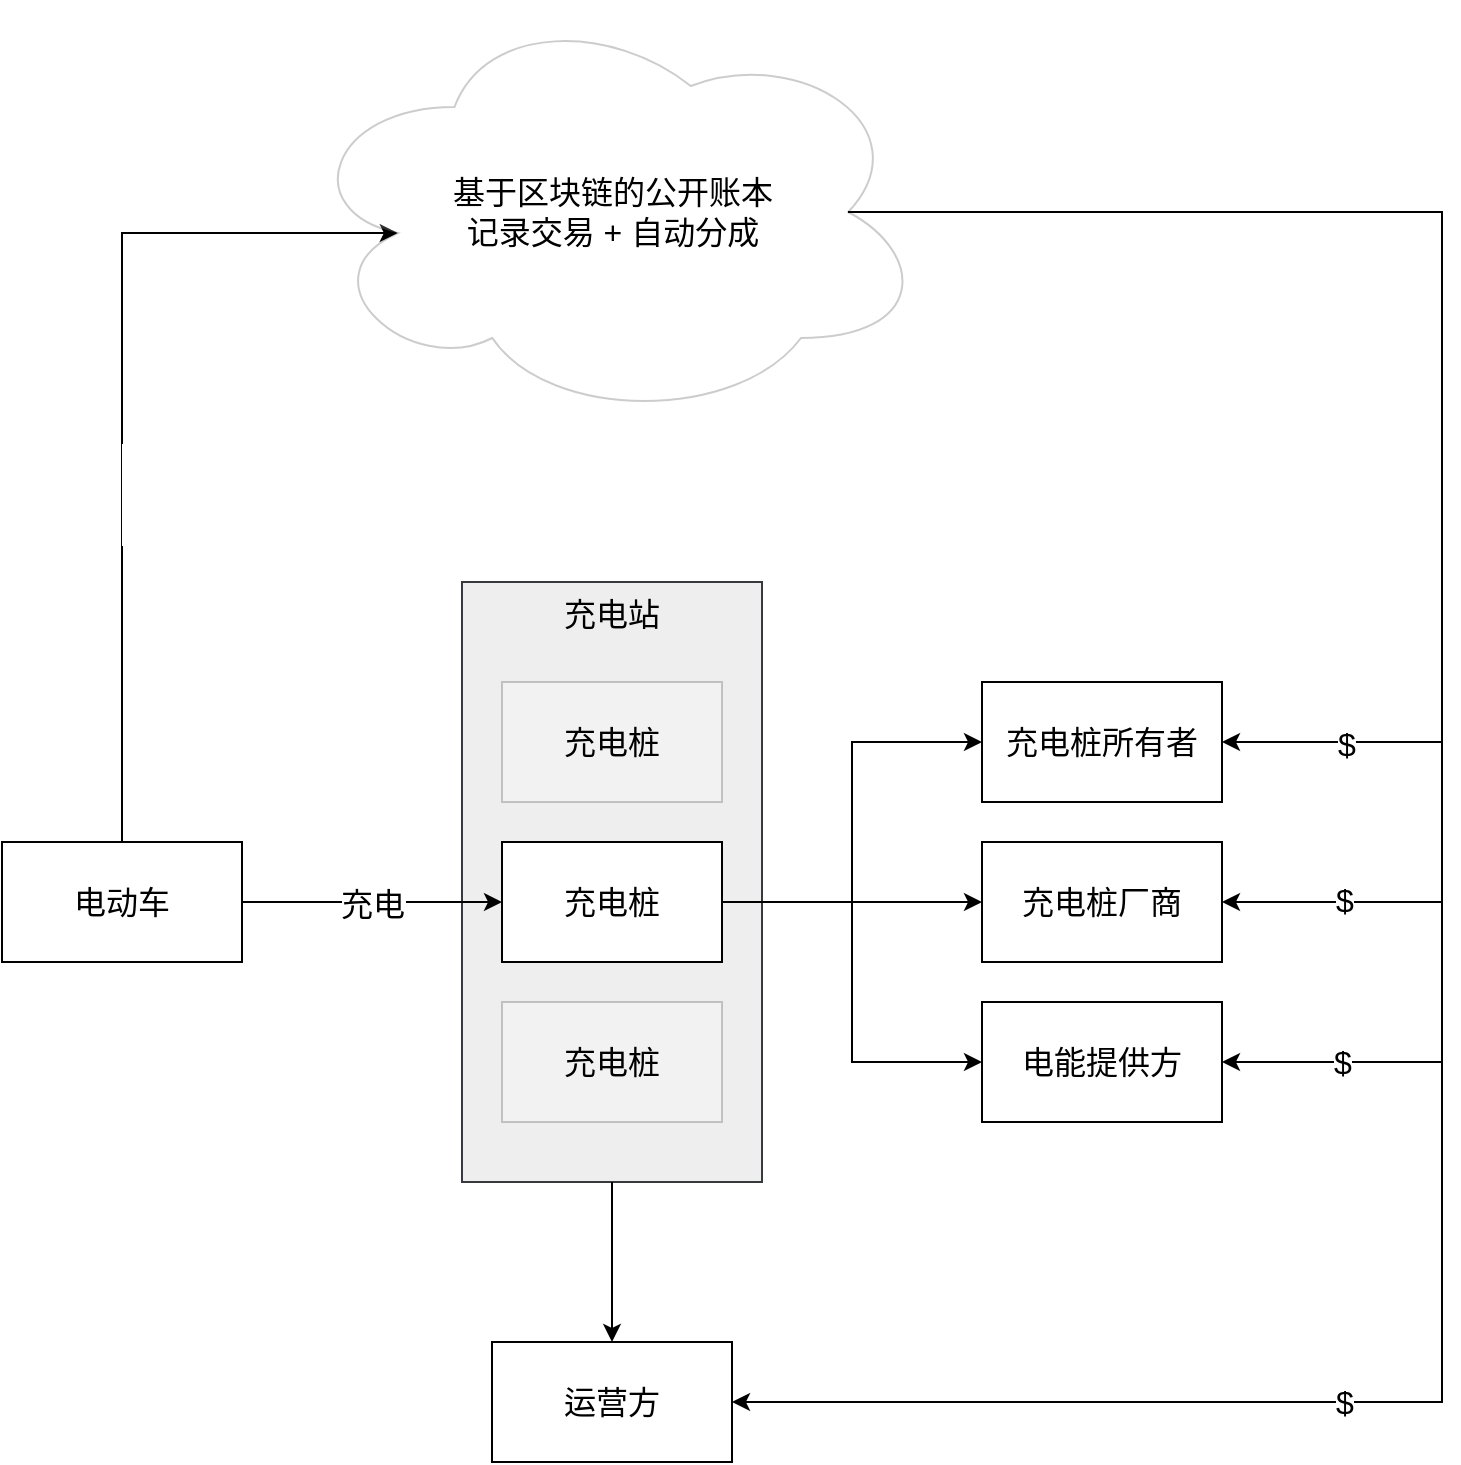 <mxfile pages="2" version="11.2.5" type="device"><diagram id="XSb_CS_7jkT5rqsA8XrX" name="overflow"><mxGraphModel dx="1106" dy="832" grid="1" gridSize="10" guides="1" tooltips="1" connect="1" arrows="1" fold="1" page="1" pageScale="1" pageWidth="1169" pageHeight="827" math="0" shadow="0"><root><mxCell id="0"/><mxCell id="1" parent="0"/><mxCell id="xYwg72ASMEs0yycTH2mA-2" value="充电站" style="rounded=0;whiteSpace=wrap;html=1;fontSize=16;verticalAlign=top;fillColor=#eeeeee;strokeColor=#36393d;" parent="1" vertex="1"><mxGeometry x="400" y="290" width="150" height="300" as="geometry"/></mxCell><mxCell id="xYwg72ASMEs0yycTH2mA-3" value="" style="edgeStyle=orthogonalEdgeStyle;rounded=0;orthogonalLoop=1;jettySize=auto;html=1;fontSize=16;entryX=0;entryY=0.5;entryDx=0;entryDy=0;" parent="1" source="xYwg72ASMEs0yycTH2mA-1" target="xYwg72ASMEs0yycTH2mA-10" edge="1"><mxGeometry relative="1" as="geometry"/></mxCell><mxCell id="xYwg72ASMEs0yycTH2mA-22" value="充电" style="text;html=1;resizable=0;points=[];align=center;verticalAlign=middle;labelBackgroundColor=#ffffff;fontSize=16;" parent="xYwg72ASMEs0yycTH2mA-3" vertex="1" connectable="0"><mxGeometry y="-1" relative="1" as="geometry"><mxPoint as="offset"/></mxGeometry></mxCell><mxCell id="xYwg72ASMEs0yycTH2mA-24" style="edgeStyle=orthogonalEdgeStyle;rounded=0;orthogonalLoop=1;jettySize=auto;html=1;exitX=0.5;exitY=0;exitDx=0;exitDy=0;entryX=0.16;entryY=0.55;entryDx=0;entryDy=0;entryPerimeter=0;fontSize=16;" parent="1" source="xYwg72ASMEs0yycTH2mA-1" target="xYwg72ASMEs0yycTH2mA-23" edge="1"><mxGeometry relative="1" as="geometry"><Array as="points"><mxPoint x="230" y="116"/></Array></mxGeometry></mxCell><mxCell id="xYwg72ASMEs0yycTH2mA-25" value="$$$$" style="text;html=1;resizable=0;points=[];align=center;verticalAlign=middle;labelBackgroundColor=#ffffff;fontSize=16;" parent="xYwg72ASMEs0yycTH2mA-24" vertex="1" connectable="0"><mxGeometry x="-0.213" relative="1" as="geometry"><mxPoint as="offset"/></mxGeometry></mxCell><mxCell id="xYwg72ASMEs0yycTH2mA-1" value="电动车" style="rounded=0;whiteSpace=wrap;html=1;fontSize=16;" parent="1" vertex="1"><mxGeometry x="170" y="420" width="120" height="60" as="geometry"/></mxCell><mxCell id="xYwg72ASMEs0yycTH2mA-5" value="" style="edgeStyle=orthogonalEdgeStyle;rounded=0;orthogonalLoop=1;jettySize=auto;html=1;fontSize=16;" parent="1" source="xYwg72ASMEs0yycTH2mA-2" target="xYwg72ASMEs0yycTH2mA-4" edge="1"><mxGeometry relative="1" as="geometry"/></mxCell><mxCell id="xYwg72ASMEs0yycTH2mA-4" value="运营方" style="rounded=0;whiteSpace=wrap;html=1;fontSize=16;" parent="1" vertex="1"><mxGeometry x="415" y="670" width="120" height="60" as="geometry"/></mxCell><mxCell id="xYwg72ASMEs0yycTH2mA-6" value="充电桩所有者" style="rounded=0;whiteSpace=wrap;html=1;fontSize=16;" parent="1" vertex="1"><mxGeometry x="660" y="340" width="120" height="60" as="geometry"/></mxCell><mxCell id="xYwg72ASMEs0yycTH2mA-16" style="edgeStyle=orthogonalEdgeStyle;rounded=0;orthogonalLoop=1;jettySize=auto;html=1;exitX=1;exitY=0.5;exitDx=0;exitDy=0;entryX=0;entryY=0.5;entryDx=0;entryDy=0;fontSize=16;" parent="1" source="xYwg72ASMEs0yycTH2mA-10" target="xYwg72ASMEs0yycTH2mA-6" edge="1"><mxGeometry relative="1" as="geometry"/></mxCell><mxCell id="xYwg72ASMEs0yycTH2mA-20" style="edgeStyle=orthogonalEdgeStyle;rounded=0;orthogonalLoop=1;jettySize=auto;html=1;exitX=1;exitY=0.5;exitDx=0;exitDy=0;entryX=0;entryY=0.5;entryDx=0;entryDy=0;fontSize=16;" parent="1" source="xYwg72ASMEs0yycTH2mA-10" target="xYwg72ASMEs0yycTH2mA-18" edge="1"><mxGeometry relative="1" as="geometry"/></mxCell><mxCell id="xYwg72ASMEs0yycTH2mA-21" style="edgeStyle=orthogonalEdgeStyle;rounded=0;orthogonalLoop=1;jettySize=auto;html=1;exitX=1;exitY=0.5;exitDx=0;exitDy=0;entryX=0;entryY=0.5;entryDx=0;entryDy=0;fontSize=16;" parent="1" source="xYwg72ASMEs0yycTH2mA-10" target="xYwg72ASMEs0yycTH2mA-19" edge="1"><mxGeometry relative="1" as="geometry"/></mxCell><mxCell id="xYwg72ASMEs0yycTH2mA-10" value="充电桩" style="rounded=0;whiteSpace=wrap;html=1;fontSize=16;" parent="1" vertex="1"><mxGeometry x="420" y="420" width="110" height="60" as="geometry"/></mxCell><mxCell id="xYwg72ASMEs0yycTH2mA-12" value="充电桩" style="rounded=0;whiteSpace=wrap;html=1;fontSize=16;opacity=20;" parent="1" vertex="1"><mxGeometry x="420" y="500" width="110" height="60" as="geometry"/></mxCell><mxCell id="xYwg72ASMEs0yycTH2mA-17" value="充电桩" style="rounded=0;whiteSpace=wrap;html=1;fontSize=16;opacity=20;" parent="1" vertex="1"><mxGeometry x="420" y="340" width="110" height="60" as="geometry"/></mxCell><mxCell id="xYwg72ASMEs0yycTH2mA-18" value="充电桩厂商" style="rounded=0;whiteSpace=wrap;html=1;fontSize=16;" parent="1" vertex="1"><mxGeometry x="660" y="420" width="120" height="60" as="geometry"/></mxCell><mxCell id="xYwg72ASMEs0yycTH2mA-19" value="电能提供方" style="rounded=0;whiteSpace=wrap;html=1;fontSize=16;" parent="1" vertex="1"><mxGeometry x="660" y="500" width="120" height="60" as="geometry"/></mxCell><mxCell id="xYwg72ASMEs0yycTH2mA-26" style="edgeStyle=orthogonalEdgeStyle;rounded=0;orthogonalLoop=1;jettySize=auto;html=1;exitX=0.875;exitY=0.5;exitDx=0;exitDy=0;exitPerimeter=0;entryX=1;entryY=0.5;entryDx=0;entryDy=0;fontSize=16;" parent="1" source="xYwg72ASMEs0yycTH2mA-23" target="xYwg72ASMEs0yycTH2mA-6" edge="1"><mxGeometry relative="1" as="geometry"><Array as="points"><mxPoint x="890" y="105"/><mxPoint x="890" y="370"/></Array></mxGeometry></mxCell><mxCell id="xYwg72ASMEs0yycTH2mA-29" value="$" style="text;html=1;resizable=0;points=[];align=center;verticalAlign=middle;labelBackgroundColor=#ffffff;fontSize=16;" parent="xYwg72ASMEs0yycTH2mA-26" vertex="1" connectable="0"><mxGeometry x="0.816" y="1" relative="1" as="geometry"><mxPoint as="offset"/></mxGeometry></mxCell><mxCell id="xYwg72ASMEs0yycTH2mA-23" value="基于区块链的公开账本&lt;br&gt;记录交易 + 自动分成" style="ellipse;shape=cloud;whiteSpace=wrap;html=1;fontSize=16;opacity=20;verticalAlign=middle;" parent="1" vertex="1"><mxGeometry x="317.5" width="315" height="210" as="geometry"/></mxCell><mxCell id="xYwg72ASMEs0yycTH2mA-27" style="edgeStyle=orthogonalEdgeStyle;rounded=0;orthogonalLoop=1;jettySize=auto;html=1;exitX=0.875;exitY=0.5;exitDx=0;exitDy=0;exitPerimeter=0;fontSize=16;" parent="1" source="xYwg72ASMEs0yycTH2mA-23" edge="1"><mxGeometry relative="1" as="geometry"><mxPoint x="593" y="105" as="sourcePoint"/><mxPoint x="780" y="450" as="targetPoint"/><Array as="points"><mxPoint x="890" y="105"/><mxPoint x="890" y="450"/><mxPoint x="780" y="450"/></Array></mxGeometry></mxCell><mxCell id="xYwg72ASMEs0yycTH2mA-30" value="$" style="text;html=1;resizable=0;points=[];align=center;verticalAlign=middle;labelBackgroundColor=#ffffff;fontSize=16;" parent="xYwg72ASMEs0yycTH2mA-27" vertex="1" connectable="0"><mxGeometry x="0.84" y="-1" relative="1" as="geometry"><mxPoint as="offset"/></mxGeometry></mxCell><mxCell id="xYwg72ASMEs0yycTH2mA-28" style="edgeStyle=orthogonalEdgeStyle;rounded=0;orthogonalLoop=1;jettySize=auto;html=1;exitX=0.875;exitY=0.5;exitDx=0;exitDy=0;exitPerimeter=0;fontSize=16;" parent="1" source="xYwg72ASMEs0yycTH2mA-23" edge="1"><mxGeometry relative="1" as="geometry"><mxPoint x="593" y="105" as="sourcePoint"/><mxPoint x="780" y="530" as="targetPoint"/><Array as="points"><mxPoint x="890" y="105"/><mxPoint x="890" y="530"/><mxPoint x="780" y="530"/></Array></mxGeometry></mxCell><mxCell id="xYwg72ASMEs0yycTH2mA-31" value="$" style="text;html=1;resizable=0;points=[];align=center;verticalAlign=middle;labelBackgroundColor=#ffffff;fontSize=16;" parent="xYwg72ASMEs0yycTH2mA-28" vertex="1" connectable="0"><mxGeometry x="0.839" relative="1" as="geometry"><mxPoint x="-7" as="offset"/></mxGeometry></mxCell><mxCell id="xYwg72ASMEs0yycTH2mA-32" style="edgeStyle=orthogonalEdgeStyle;rounded=0;orthogonalLoop=1;jettySize=auto;html=1;exitX=0.875;exitY=0.5;exitDx=0;exitDy=0;exitPerimeter=0;fontSize=16;entryX=1;entryY=0.5;entryDx=0;entryDy=0;" parent="1" source="xYwg72ASMEs0yycTH2mA-23" target="xYwg72ASMEs0yycTH2mA-4" edge="1"><mxGeometry relative="1" as="geometry"><mxPoint x="593" y="105" as="sourcePoint"/><mxPoint x="780" y="530" as="targetPoint"/><Array as="points"><mxPoint x="890" y="105"/><mxPoint x="890" y="700"/></Array></mxGeometry></mxCell><mxCell id="xYwg72ASMEs0yycTH2mA-33" value="$" style="text;html=1;resizable=0;points=[];align=center;verticalAlign=middle;labelBackgroundColor=#ffffff;fontSize=16;" parent="xYwg72ASMEs0yycTH2mA-32" vertex="1" connectable="0"><mxGeometry x="0.839" relative="1" as="geometry"><mxPoint x="205" as="offset"/></mxGeometry></mxCell></root></mxGraphModel></diagram><diagram id="3QTaH-E8li441mQbYaCf" name="matrix"><mxGraphModel dx="1106" dy="832" grid="1" gridSize="10" guides="1" tooltips="1" connect="1" arrows="1" fold="1" page="1" pageScale="1" pageWidth="1169" pageHeight="827" math="0" shadow="0"><root><mxCell id="K1b_Zq07NGdM-rdtogdD-0"/><mxCell id="K1b_Zq07NGdM-rdtogdD-1" parent="K1b_Zq07NGdM-rdtogdD-0"/><mxCell id="aLlJH-nYzMYjnF7Na-zC-0" value="自己的充电桩" style="rounded=0;whiteSpace=wrap;html=1;fontSize=16;" vertex="1" parent="K1b_Zq07NGdM-rdtogdD-1"><mxGeometry x="300" y="240" width="120" height="40" as="geometry"/></mxCell><mxCell id="aLlJH-nYzMYjnF7Na-zC-1" value="别人的充电桩" style="rounded=0;whiteSpace=wrap;html=1;fontSize=16;" vertex="1" parent="K1b_Zq07NGdM-rdtogdD-1"><mxGeometry x="420" y="240" width="120" height="40" as="geometry"/></mxCell><mxCell id="aLlJH-nYzMYjnF7Na-zC-2" value="不花不赚" style="rounded=0;whiteSpace=wrap;html=1;fontSize=16;" vertex="1" parent="K1b_Zq07NGdM-rdtogdD-1"><mxGeometry x="300" y="280" width="120" height="40" as="geometry"/></mxCell><mxCell id="aLlJH-nYzMYjnF7Na-zC-3" value="花 Token" style="rounded=0;whiteSpace=wrap;html=1;fontSize=16;" vertex="1" parent="K1b_Zq07NGdM-rdtogdD-1"><mxGeometry x="420" y="280" width="120" height="40" as="geometry"/></mxCell><mxCell id="aLlJH-nYzMYjnF7Na-zC-4" value="自己的车" style="rounded=0;whiteSpace=wrap;html=1;fontSize=16;" vertex="1" parent="K1b_Zq07NGdM-rdtogdD-1"><mxGeometry x="180" y="280" width="120" height="40" as="geometry"/></mxCell><mxCell id="aLlJH-nYzMYjnF7Na-zC-5" value="别人的车" style="rounded=0;whiteSpace=wrap;html=1;fontSize=16;" vertex="1" parent="K1b_Zq07NGdM-rdtogdD-1"><mxGeometry x="180" y="320" width="120" height="40" as="geometry"/></mxCell><mxCell id="aLlJH-nYzMYjnF7Na-zC-6" value="赚 Token" style="rounded=0;whiteSpace=wrap;html=1;fontSize=16;" vertex="1" parent="K1b_Zq07NGdM-rdtogdD-1"><mxGeometry x="300" y="320" width="120" height="40" as="geometry"/></mxCell><mxCell id="aLlJH-nYzMYjnF7Na-zC-7" value="-" style="rounded=0;whiteSpace=wrap;html=1;fontSize=16;" vertex="1" parent="K1b_Zq07NGdM-rdtogdD-1"><mxGeometry x="420" y="320" width="120" height="40" as="geometry"/></mxCell></root></mxGraphModel></diagram></mxfile>